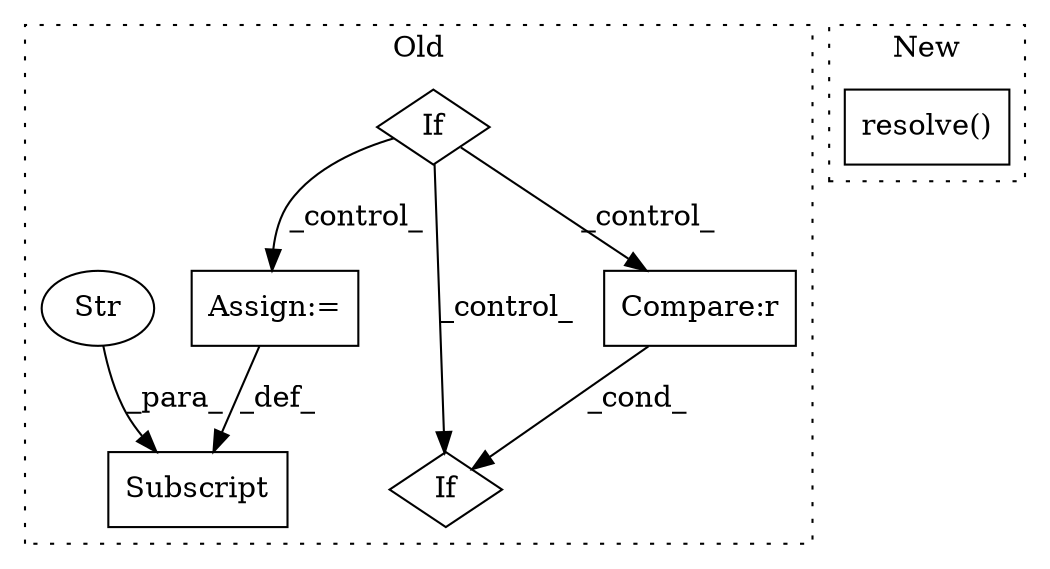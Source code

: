 digraph G {
subgraph cluster0 {
1 [label="If" a="96" s="141" l="3" shape="diamond"];
3 [label="Assign:=" a="68" s="271" l="3" shape="box"];
4 [label="Subscript" a="63" s="238,0" l="33,0" shape="box"];
5 [label="Str" a="66" s="257" l="13" shape="ellipse"];
6 [label="If" a="96" s="322" l="0" shape="diamond"];
7 [label="Compare:r" a="40" s="322" l="23" shape="box"];
label = "Old";
style="dotted";
}
subgraph cluster1 {
2 [label="resolve()" a="75" s="407,441" l="18,1" shape="box"];
label = "New";
style="dotted";
}
1 -> 3 [label="_control_"];
1 -> 6 [label="_control_"];
1 -> 7 [label="_control_"];
3 -> 4 [label="_def_"];
5 -> 4 [label="_para_"];
7 -> 6 [label="_cond_"];
}